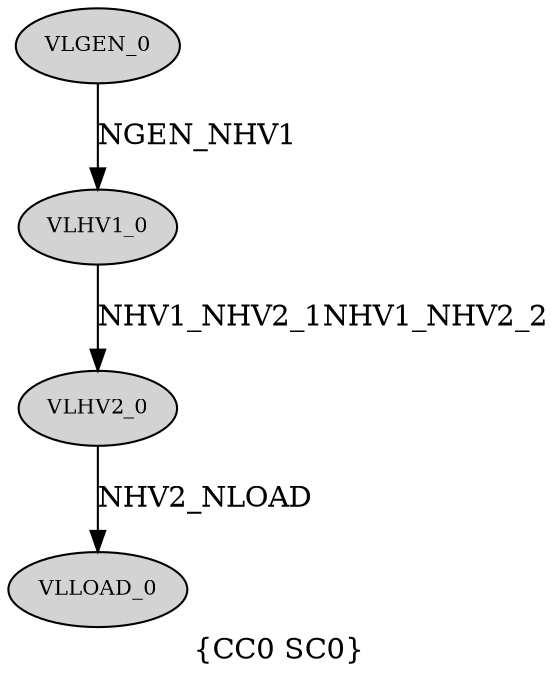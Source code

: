 digraph G {
	node [shape=box];
	compound=true;
	label="\{CC0 SC0\}";
	n0 [label="VLGEN_0",shape="ellipse",style="filled",fontsize="10"];
	n1 [label="VLHV1_0",shape="ellipse",style="filled",fontsize="10"];
	n2 [label="VLHV2_0",shape="ellipse",style="filled",fontsize="10"];
	n3 [label="VLLOAD_0",shape="ellipse",style="filled",fontsize="10"];
	n0 -> n1 [label="NGEN_NHV1"];
	n1 -> n2 [label="NHV1_NHV2_1NHV1_NHV2_2"];
	n2 -> n3 [label="NHV2_NLOAD"];
}
